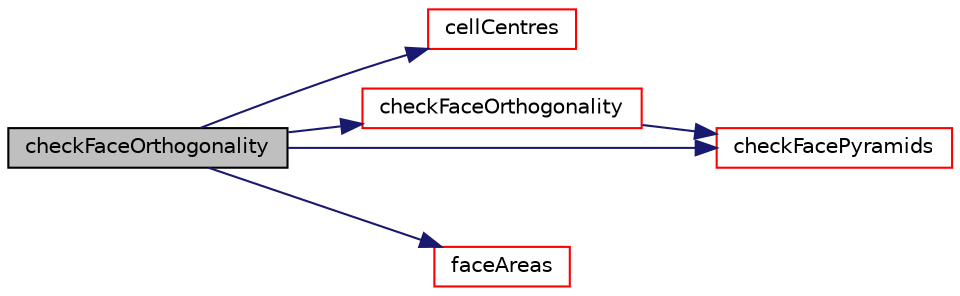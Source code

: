 digraph "checkFaceOrthogonality"
{
  bgcolor="transparent";
  edge [fontname="Helvetica",fontsize="10",labelfontname="Helvetica",labelfontsize="10"];
  node [fontname="Helvetica",fontsize="10",shape=record];
  rankdir="LR";
  Node42759 [label="checkFaceOrthogonality",height=0.2,width=0.4,color="black", fillcolor="grey75", style="filled", fontcolor="black"];
  Node42759 -> Node42760 [color="midnightblue",fontsize="10",style="solid",fontname="Helvetica"];
  Node42760 [label="cellCentres",height=0.2,width=0.4,color="red",URL="$a28685.html#a7300aee2989c6ec70e39436816461902"];
  Node42759 -> Node42823 [color="midnightblue",fontsize="10",style="solid",fontname="Helvetica"];
  Node42823 [label="checkFaceOrthogonality",height=0.2,width=0.4,color="red",URL="$a28685.html#a0178c6dd85f4f59b812cb200aec5c065",tooltip="Check for non-orthogonality. "];
  Node42823 -> Node42825 [color="midnightblue",fontsize="10",style="solid",fontname="Helvetica"];
  Node42825 [label="checkFacePyramids",height=0.2,width=0.4,color="red",URL="$a28685.html#a7c528f2c0c4fe0a2faa868e126a4ddef",tooltip="Check face pyramid volume. "];
  Node42759 -> Node42825 [color="midnightblue",fontsize="10",style="solid",fontname="Helvetica"];
  Node42759 -> Node42807 [color="midnightblue",fontsize="10",style="solid",fontname="Helvetica"];
  Node42807 [label="faceAreas",height=0.2,width=0.4,color="red",URL="$a28685.html#adefd042a02b5fa7ab8ab95063a631420"];
}
